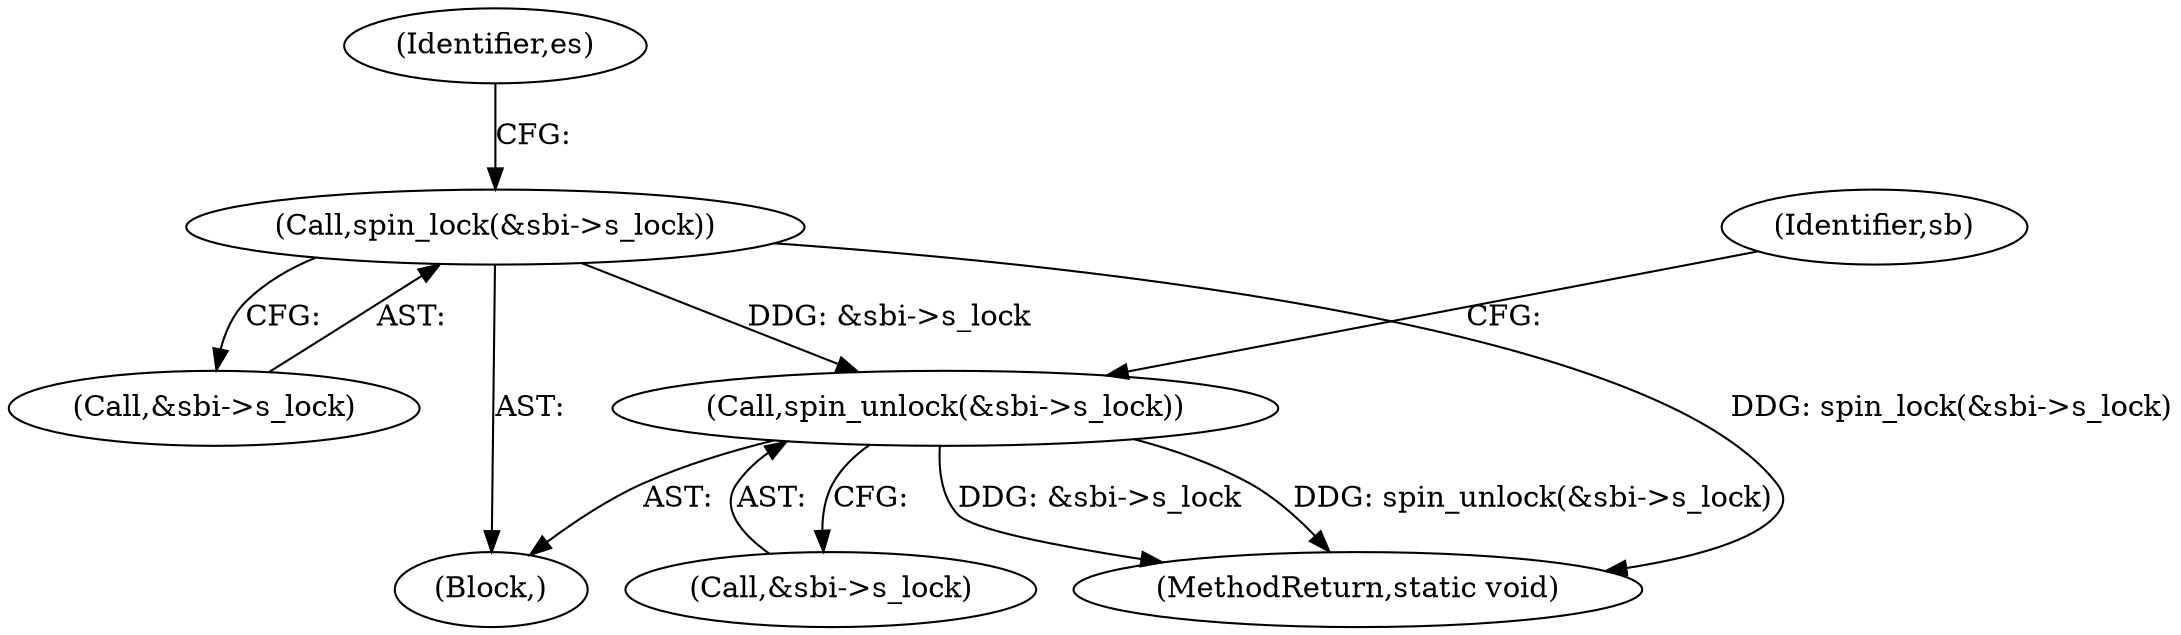 digraph "0_linux_be0726d33cb8f411945884664924bed3cb8c70ee_1@pointer" {
"1000146" [label="(Call,spin_unlock(&sbi->s_lock))"];
"1000133" [label="(Call,spin_lock(&sbi->s_lock))"];
"1000134" [label="(Call,&sbi->s_lock)"];
"1000147" [label="(Call,&sbi->s_lock)"];
"1000126" [label="(Block,)"];
"1000219" [label="(MethodReturn,static void)"];
"1000152" [label="(Identifier,sb)"];
"1000133" [label="(Call,spin_lock(&sbi->s_lock))"];
"1000146" [label="(Call,spin_unlock(&sbi->s_lock))"];
"1000140" [label="(Identifier,es)"];
"1000146" -> "1000126"  [label="AST: "];
"1000146" -> "1000147"  [label="CFG: "];
"1000147" -> "1000146"  [label="AST: "];
"1000152" -> "1000146"  [label="CFG: "];
"1000146" -> "1000219"  [label="DDG: spin_unlock(&sbi->s_lock)"];
"1000146" -> "1000219"  [label="DDG: &sbi->s_lock"];
"1000133" -> "1000146"  [label="DDG: &sbi->s_lock"];
"1000133" -> "1000126"  [label="AST: "];
"1000133" -> "1000134"  [label="CFG: "];
"1000134" -> "1000133"  [label="AST: "];
"1000140" -> "1000133"  [label="CFG: "];
"1000133" -> "1000219"  [label="DDG: spin_lock(&sbi->s_lock)"];
}
